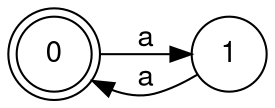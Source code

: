 digraph finite_state_machine {
	fontname="Helvetica,Arial,sans-serif"
	node [fontname="Helvetica,Arial,sans-serif"]
	edge [fontname="Helvetica,Arial,sans-serif"]
	rankdir=LR;
	node [shape = doublecircle]; 0;
	node [shape = circle];
	0 -> 1 [label = "a"];
	1 -> 0 [label = "a"];
}